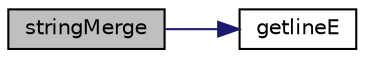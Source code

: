 digraph "stringMerge"
{
  edge [fontname="Helvetica",fontsize="10",labelfontname="Helvetica",labelfontsize="10"];
  node [fontname="Helvetica",fontsize="10",shape=record];
  rankdir="LR";
  Node1 [label="stringMerge",height=0.2,width=0.4,color="black", fillcolor="grey75", style="filled", fontcolor="black"];
  Node1 -> Node2 [color="midnightblue",fontsize="10",style="solid",fontname="Helvetica"];
  Node2 [label="getlineE",height=0.2,width=0.4,color="black", fillcolor="white", style="filled",URL="$StringMerge_8c.html#a1509289cc97c6ec0bad267f6c65fe0bf"];
}

